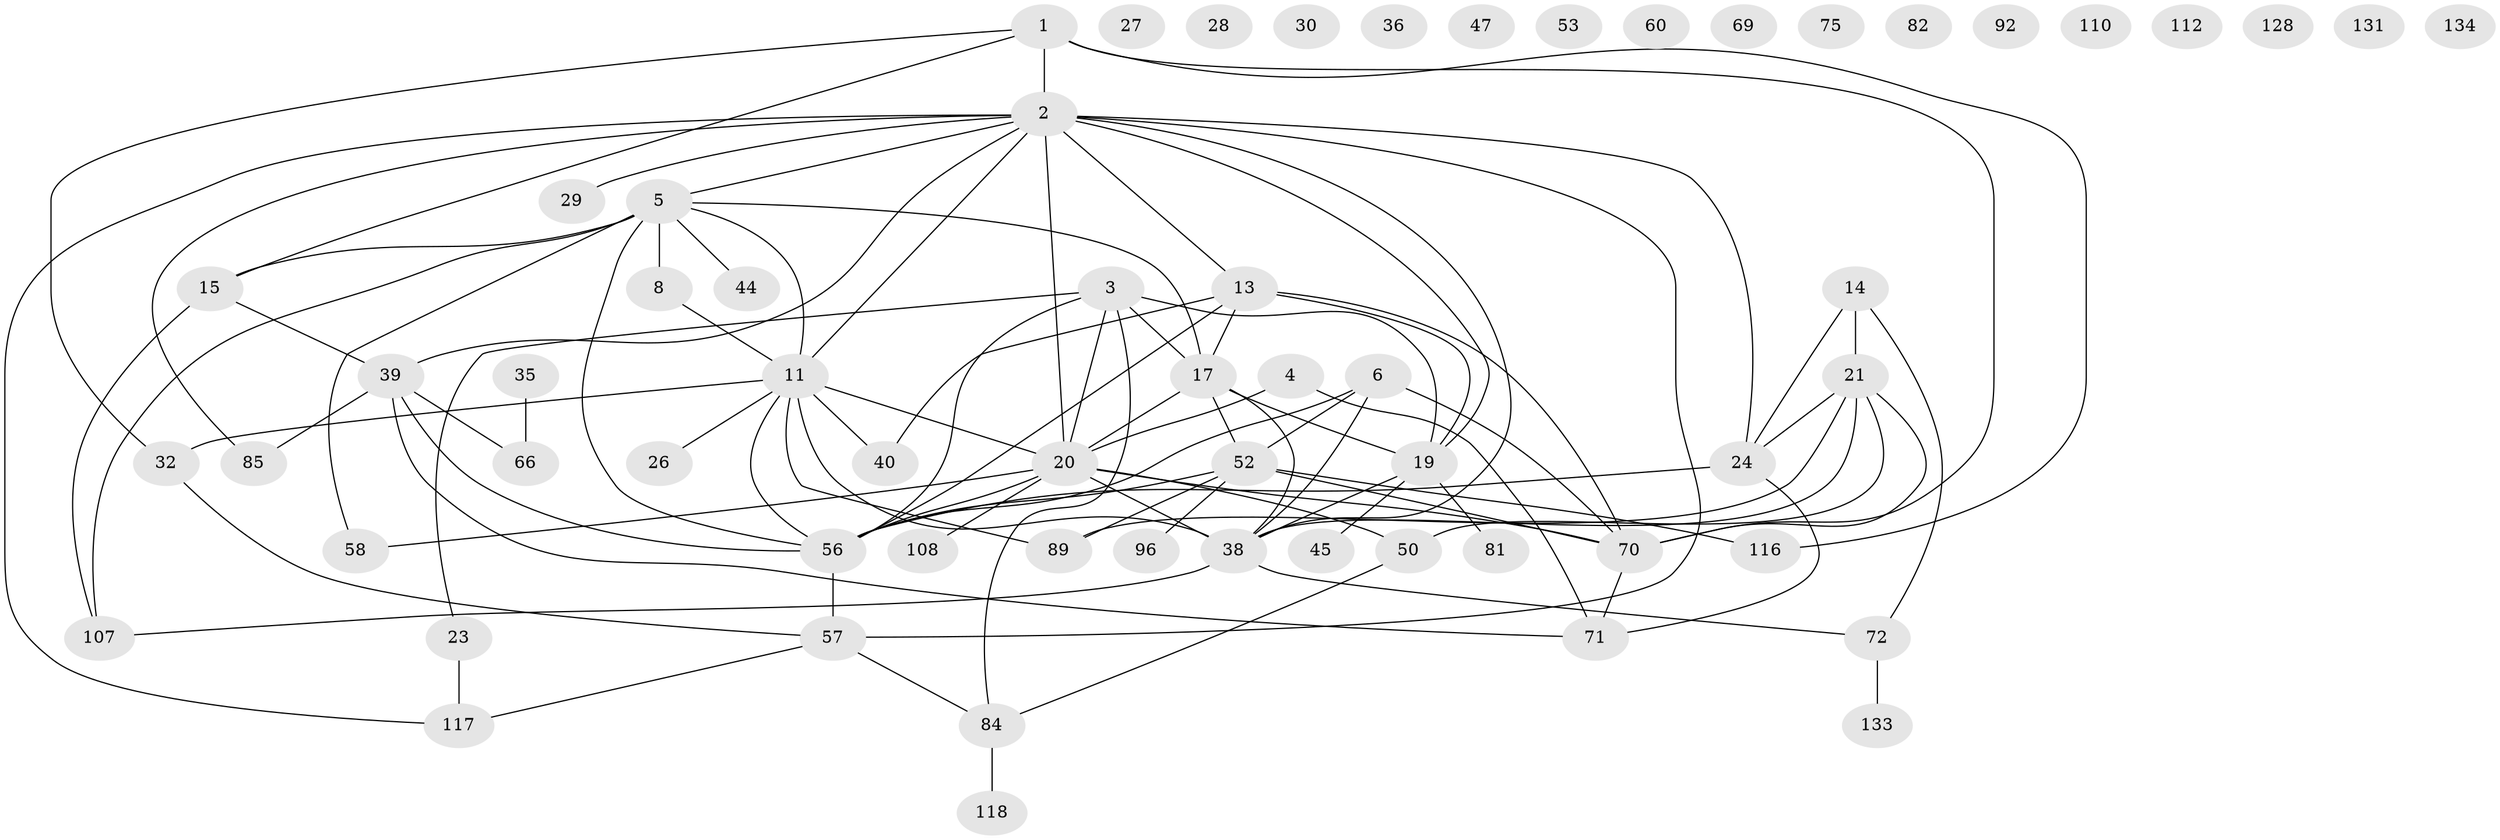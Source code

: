 // original degree distribution, {2: 0.21014492753623187, 4: 0.13043478260869565, 3: 0.2463768115942029, 5: 0.08695652173913043, 1: 0.15942028985507245, 8: 0.007246376811594203, 0: 0.11594202898550725, 6: 0.043478260869565216}
// Generated by graph-tools (version 1.1) at 2025/16/03/04/25 18:16:37]
// undirected, 62 vertices, 96 edges
graph export_dot {
graph [start="1"]
  node [color=gray90,style=filled];
  1 [super="+16"];
  2 [super="+65+48+9"];
  3 [super="+25+46"];
  4;
  5 [super="+63+7"];
  6 [super="+68+74"];
  8 [super="+10"];
  11 [super="+122+37+43+113"];
  13 [super="+62"];
  14 [super="+106"];
  15 [super="+88"];
  17 [super="+49"];
  19 [super="+59+61"];
  20 [super="+77+41+31+97"];
  21 [super="+22+34+86"];
  23;
  24 [super="+76"];
  26;
  27;
  28;
  29;
  30;
  32 [super="+103"];
  35;
  36;
  38 [super="+125+95+42"];
  39 [super="+135+83+55"];
  40 [super="+87"];
  44;
  45 [super="+91"];
  47;
  50 [super="+120"];
  52 [super="+127+136+54"];
  53;
  56 [super="+80"];
  57 [super="+64"];
  58;
  60;
  66 [super="+99"];
  69;
  70 [super="+78+114"];
  71 [super="+90"];
  72 [super="+109"];
  75;
  81;
  82;
  84 [super="+119"];
  85;
  89 [super="+111"];
  92;
  96;
  107;
  108;
  110;
  112;
  116 [super="+121"];
  117 [super="+137"];
  118;
  128;
  131;
  133;
  134;
  1 -- 32;
  1 -- 70;
  1 -- 15;
  1 -- 2;
  1 -- 116;
  2 -- 117;
  2 -- 20 [weight=4];
  2 -- 57;
  2 -- 11;
  2 -- 5;
  2 -- 39;
  2 -- 13;
  2 -- 19;
  2 -- 85;
  2 -- 24;
  2 -- 29;
  2 -- 38;
  3 -- 23;
  3 -- 17;
  3 -- 19;
  3 -- 20;
  3 -- 84;
  3 -- 56;
  4 -- 71;
  4 -- 20;
  5 -- 8 [weight=2];
  5 -- 15 [weight=2];
  5 -- 107;
  5 -- 44;
  5 -- 56;
  5 -- 58;
  5 -- 17;
  5 -- 11;
  6 -- 52;
  6 -- 70;
  6 -- 56;
  6 -- 38;
  8 -- 11;
  11 -- 26;
  11 -- 38;
  11 -- 40;
  11 -- 56;
  11 -- 20;
  11 -- 32;
  11 -- 89;
  13 -- 40;
  13 -- 56 [weight=2];
  13 -- 70;
  13 -- 19;
  13 -- 17;
  14 -- 24;
  14 -- 21;
  14 -- 72;
  15 -- 39;
  15 -- 107;
  17 -- 19;
  17 -- 20;
  17 -- 38;
  17 -- 52;
  19 -- 81;
  19 -- 45;
  19 -- 38;
  20 -- 70;
  20 -- 108;
  20 -- 56;
  20 -- 58;
  20 -- 50;
  20 -- 38;
  21 -- 24;
  21 -- 50;
  21 -- 70;
  21 -- 89;
  21 -- 38;
  23 -- 117;
  24 -- 71;
  24 -- 56;
  32 -- 57;
  35 -- 66;
  38 -- 72;
  38 -- 107;
  39 -- 85;
  39 -- 71;
  39 -- 66;
  39 -- 56;
  50 -- 84;
  52 -- 96;
  52 -- 70 [weight=2];
  52 -- 89;
  52 -- 56;
  52 -- 116;
  56 -- 57;
  57 -- 84;
  57 -- 117;
  70 -- 71;
  72 -- 133;
  84 -- 118;
}
